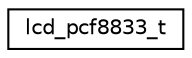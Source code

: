 digraph "Graphical Class Hierarchy"
{
 // LATEX_PDF_SIZE
  edge [fontname="Helvetica",fontsize="10",labelfontname="Helvetica",labelfontsize="10"];
  node [fontname="Helvetica",fontsize="10",shape=record];
  rankdir="LR";
  Node0 [label="lcd_pcf8833_t",height=0.2,width=0.4,color="black", fillcolor="white", style="filled",URL="$structlcd__pcf8833__t.html",tooltip=" "];
}
